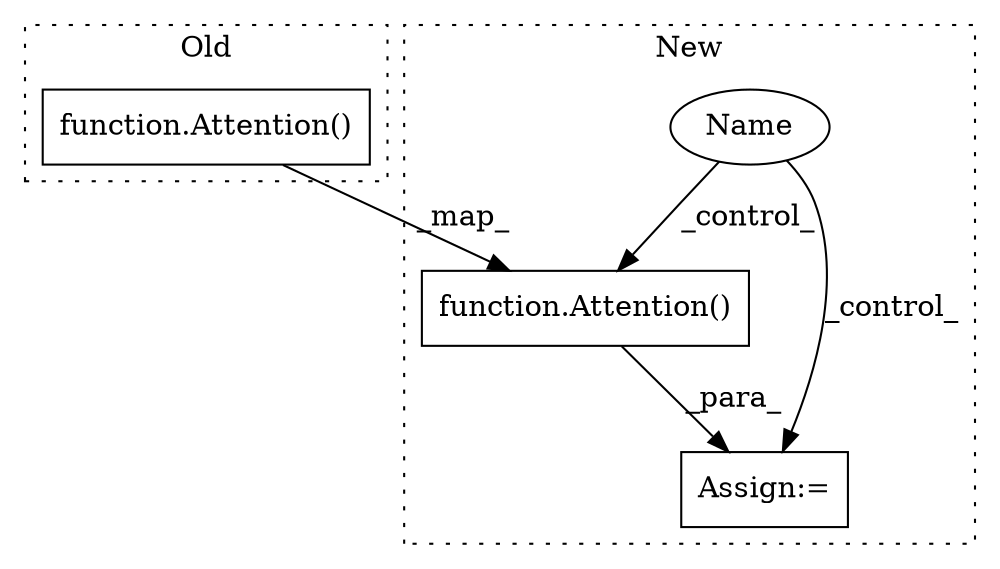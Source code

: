 digraph G {
subgraph cluster0 {
1 [label="function.Attention()" a="75" s="5445" l="80" shape="box"];
label = "Old";
style="dotted";
}
subgraph cluster1 {
2 [label="function.Attention()" a="75" s="5302" l="80" shape="box"];
3 [label="Assign:=" a="68" s="5533" l="3" shape="box"];
4 [label="Name" a="87" s="5264" l="1" shape="ellipse"];
label = "New";
style="dotted";
}
1 -> 2 [label="_map_"];
2 -> 3 [label="_para_"];
4 -> 3 [label="_control_"];
4 -> 2 [label="_control_"];
}